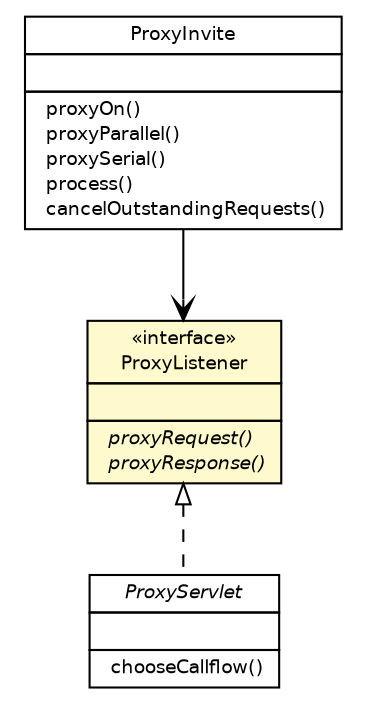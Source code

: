 #!/usr/local/bin/dot
#
# Class diagram 
# Generated by UMLGraph version 5.2 (http://www.umlgraph.org/)
#

digraph G {
	edge [fontname="Helvetica",fontsize=10,labelfontname="Helvetica",labelfontsize=10];
	node [fontname="Helvetica",fontsize=10,shape=plaintext];
	nodesep=0.25;
	ranksep=0.5;
	// org.vorpal.blade.framework.proxy.ProxyServlet
	c1432 [label=<<table title="org.vorpal.blade.framework.proxy.ProxyServlet" border="0" cellborder="1" cellspacing="0" cellpadding="2" port="p" href="./ProxyServlet.html">
		<tr><td><table border="0" cellspacing="0" cellpadding="1">
<tr><td align="center" balign="center"><font face="Helvetica-Oblique"> ProxyServlet </font></td></tr>
		</table></td></tr>
		<tr><td><table border="0" cellspacing="0" cellpadding="1">
<tr><td align="left" balign="left">  </td></tr>
		</table></td></tr>
		<tr><td><table border="0" cellspacing="0" cellpadding="1">
<tr><td align="left" balign="left">  chooseCallflow() </td></tr>
		</table></td></tr>
		</table>>, fontname="Helvetica", fontcolor="black", fontsize=9.0];
	// org.vorpal.blade.framework.proxy.ProxyListener
	c1435 [label=<<table title="org.vorpal.blade.framework.proxy.ProxyListener" border="0" cellborder="1" cellspacing="0" cellpadding="2" port="p" bgcolor="lemonChiffon" href="./ProxyListener.html">
		<tr><td><table border="0" cellspacing="0" cellpadding="1">
<tr><td align="center" balign="center"> &#171;interface&#187; </td></tr>
<tr><td align="center" balign="center"> ProxyListener </td></tr>
		</table></td></tr>
		<tr><td><table border="0" cellspacing="0" cellpadding="1">
<tr><td align="left" balign="left">  </td></tr>
		</table></td></tr>
		<tr><td><table border="0" cellspacing="0" cellpadding="1">
<tr><td align="left" balign="left"><font face="Helvetica-Oblique" point-size="9.0">  proxyRequest() </font></td></tr>
<tr><td align="left" balign="left"><font face="Helvetica-Oblique" point-size="9.0">  proxyResponse() </font></td></tr>
		</table></td></tr>
		</table>>, fontname="Helvetica", fontcolor="black", fontsize=9.0];
	// org.vorpal.blade.framework.proxy.ProxyInvite
	c1436 [label=<<table title="org.vorpal.blade.framework.proxy.ProxyInvite" border="0" cellborder="1" cellspacing="0" cellpadding="2" port="p" href="./ProxyInvite.html">
		<tr><td><table border="0" cellspacing="0" cellpadding="1">
<tr><td align="center" balign="center"> ProxyInvite </td></tr>
		</table></td></tr>
		<tr><td><table border="0" cellspacing="0" cellpadding="1">
<tr><td align="left" balign="left">  </td></tr>
		</table></td></tr>
		<tr><td><table border="0" cellspacing="0" cellpadding="1">
<tr><td align="left" balign="left">  proxyOn() </td></tr>
<tr><td align="left" balign="left">  proxyParallel() </td></tr>
<tr><td align="left" balign="left">  proxySerial() </td></tr>
<tr><td align="left" balign="left">  process() </td></tr>
<tr><td align="left" balign="left">  cancelOutstandingRequests() </td></tr>
		</table></td></tr>
		</table>>, fontname="Helvetica", fontcolor="black", fontsize=9.0];
	//org.vorpal.blade.framework.proxy.ProxyServlet implements org.vorpal.blade.framework.proxy.ProxyListener
	c1435:p -> c1432:p [dir=back,arrowtail=empty,style=dashed];
	// org.vorpal.blade.framework.proxy.ProxyInvite NAVASSOC org.vorpal.blade.framework.proxy.ProxyListener
	c1436:p -> c1435:p [taillabel="", label="", headlabel="", fontname="Helvetica", fontcolor="black", fontsize=10.0, color="black", arrowhead=open];
}

